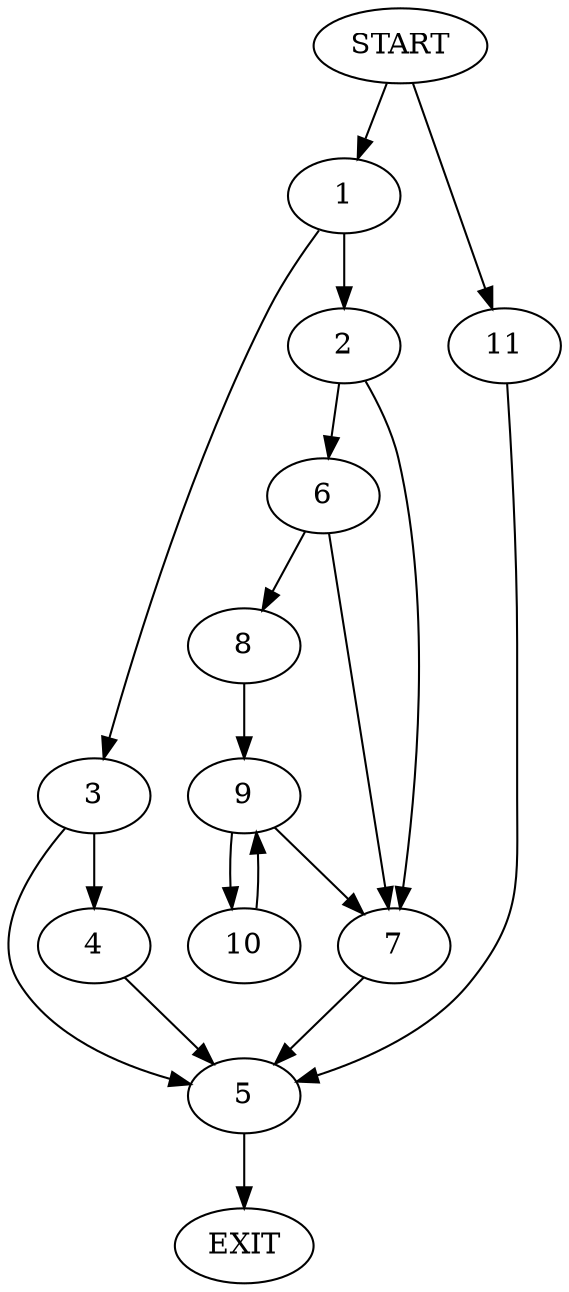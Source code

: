 digraph {
0 [label="START"]
12 [label="EXIT"]
0 -> 1
1 -> 2
1 -> 3
3 -> 4
3 -> 5
2 -> 6
2 -> 7
6 -> 7
6 -> 8
7 -> 5
8 -> 9
9 -> 10
9 -> 7
10 -> 9
5 -> 12
4 -> 5
0 -> 11
11 -> 5
}

